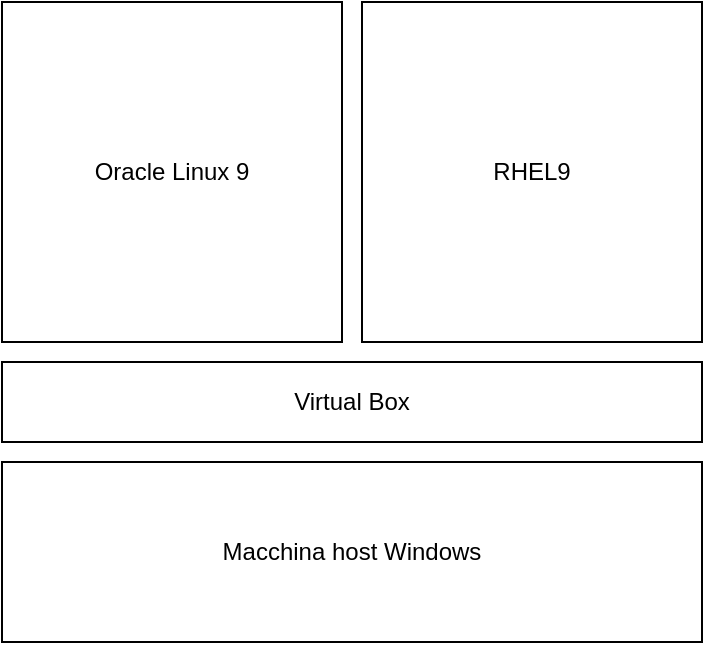<mxfile version="26.0.16">
  <diagram name="Page-1" id="7TiddoL_tzSkbVtB9UeM">
    <mxGraphModel dx="1384" dy="788" grid="1" gridSize="10" guides="1" tooltips="1" connect="1" arrows="1" fold="1" page="1" pageScale="1" pageWidth="850" pageHeight="1100" math="0" shadow="0">
      <root>
        <mxCell id="0" />
        <mxCell id="1" parent="0" />
        <mxCell id="Ya5ySboRcTLW9gKdHnck-5" value="Macchina host Windows" style="rounded=0;whiteSpace=wrap;html=1;" vertex="1" parent="1">
          <mxGeometry x="240" y="550" width="350" height="90" as="geometry" />
        </mxCell>
        <mxCell id="Ya5ySboRcTLW9gKdHnck-6" value="Virtual Box" style="rounded=0;whiteSpace=wrap;html=1;" vertex="1" parent="1">
          <mxGeometry x="240" y="500" width="350" height="40" as="geometry" />
        </mxCell>
        <mxCell id="Ya5ySboRcTLW9gKdHnck-7" value="Oracle Linux 9" style="whiteSpace=wrap;html=1;aspect=fixed;" vertex="1" parent="1">
          <mxGeometry x="240" y="320" width="170" height="170" as="geometry" />
        </mxCell>
        <mxCell id="Ya5ySboRcTLW9gKdHnck-8" value="RHEL9" style="whiteSpace=wrap;html=1;aspect=fixed;" vertex="1" parent="1">
          <mxGeometry x="420" y="320" width="170" height="170" as="geometry" />
        </mxCell>
      </root>
    </mxGraphModel>
  </diagram>
</mxfile>
